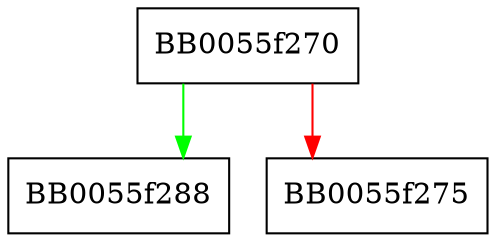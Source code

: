 digraph OSSL_CMP_SRV_CTX_set_accept_unprotected {
  node [shape="box"];
  graph [splines=ortho];
  BB0055f270 -> BB0055f288 [color="green"];
  BB0055f270 -> BB0055f275 [color="red"];
}